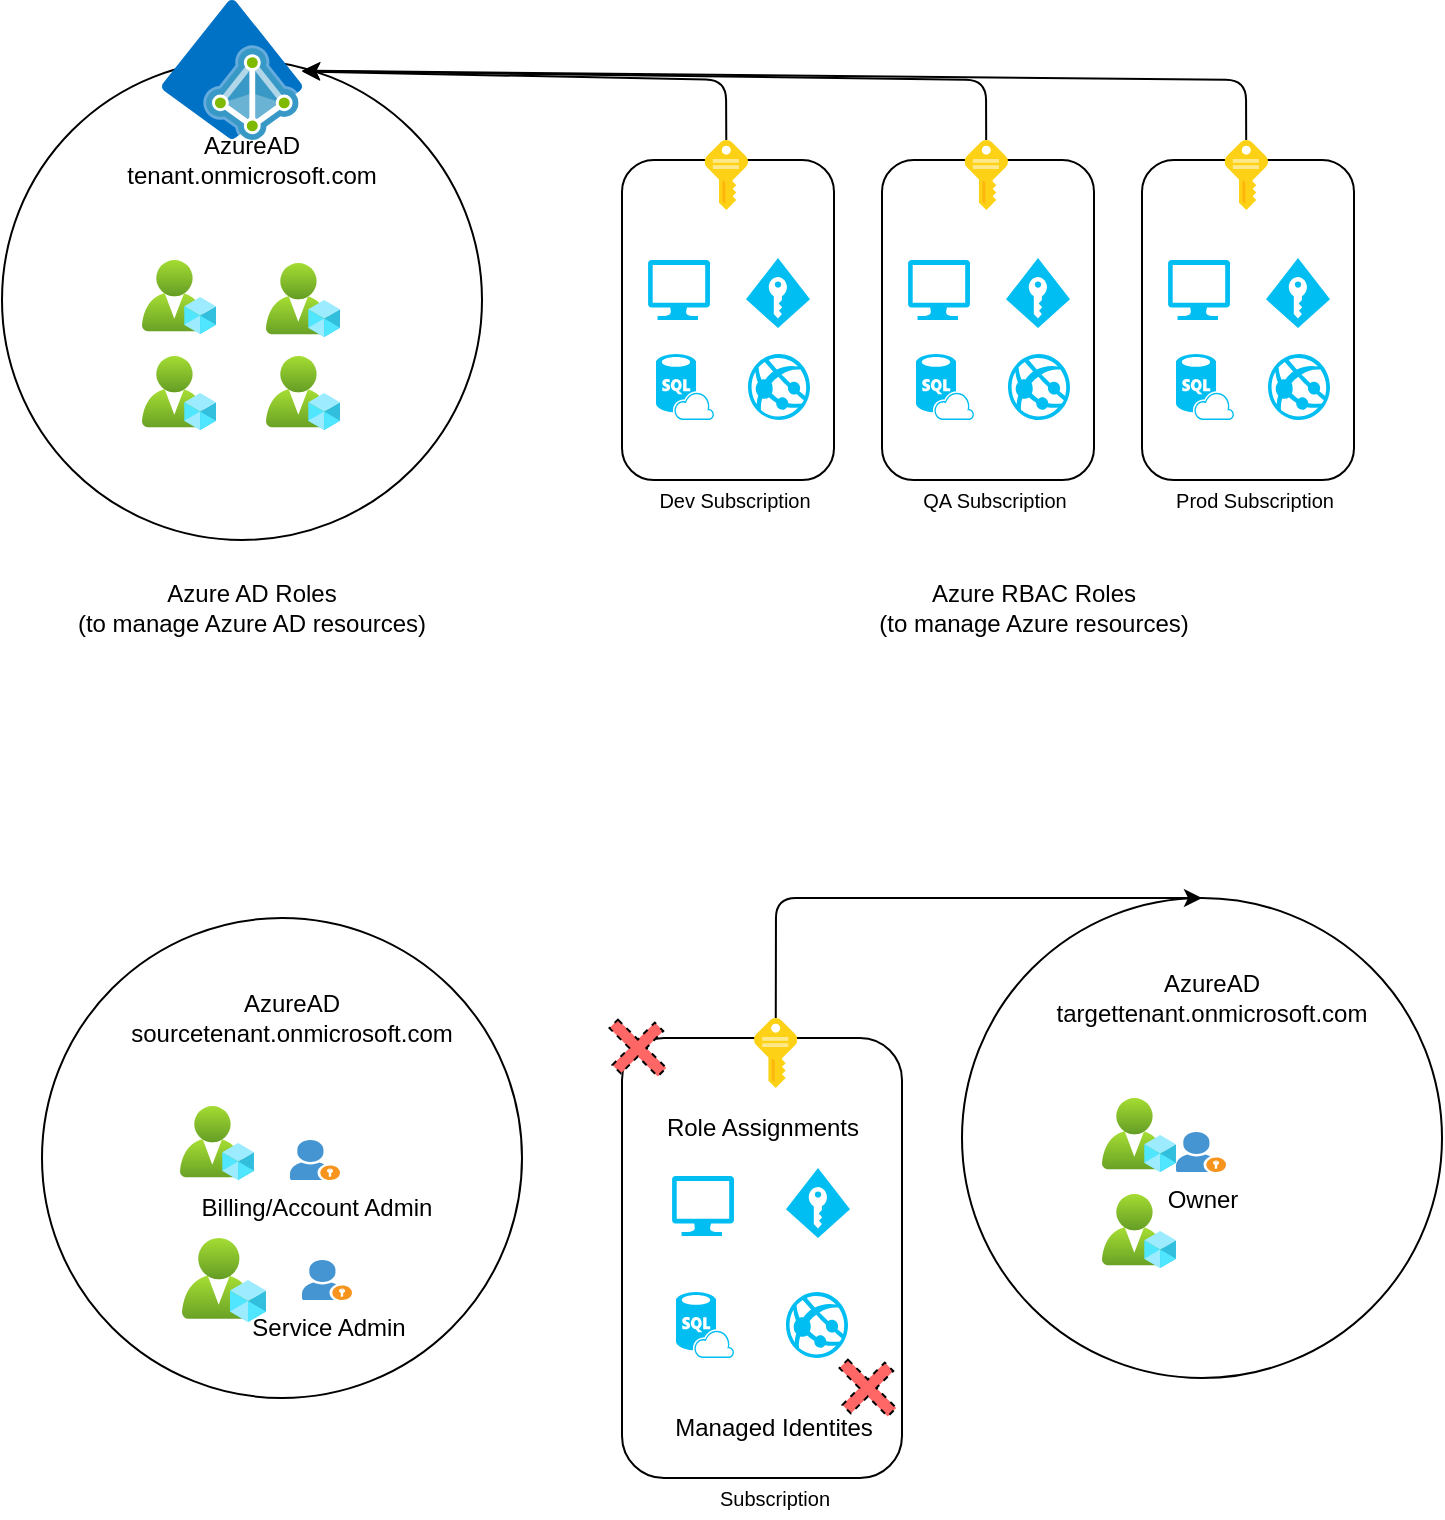 <mxfile>
    <diagram id="Jj9IaXUytLdeP4_9YPIX" name="Page-1">
        <mxGraphModel dx="1146" dy="614" grid="1" gridSize="10" guides="1" tooltips="1" connect="1" arrows="1" fold="1" page="1" pageScale="1" pageWidth="827" pageHeight="1169" math="0" shadow="0">
            <root>
                <mxCell id="0"/>
                <mxCell id="1" parent="0"/>
                <mxCell id="11" value="" style="ellipse;whiteSpace=wrap;html=1;aspect=fixed;fillColor=none;" vertex="1" parent="1">
                    <mxGeometry x="40" y="121" width="240" height="240" as="geometry"/>
                </mxCell>
                <mxCell id="2" value="" style="sketch=0;aspect=fixed;html=1;points=[];align=center;image;fontSize=12;image=img/lib/mscae/Azure_AD_Domain_Services.svg;" vertex="1" parent="1">
                    <mxGeometry x="120" y="91" width="70" height="70" as="geometry"/>
                </mxCell>
                <mxCell id="7" style="edgeStyle=none;html=1;exitX=0.5;exitY=0;exitDx=0;exitDy=0;startArrow=none;" edge="1" parent="1" source="19" target="2">
                    <mxGeometry relative="1" as="geometry">
                        <mxPoint x="200" y="126" as="targetPoint"/>
                        <Array as="points">
                            <mxPoint x="402" y="131"/>
                        </Array>
                    </mxGeometry>
                </mxCell>
                <mxCell id="13" value="" style="aspect=fixed;html=1;points=[];align=center;image;fontSize=12;image=img/lib/azure2/intune/Azure_AD_Roles_and_Administrators.svg;fillColor=none;" vertex="1" parent="1">
                    <mxGeometry x="110" y="221" width="37" height="37" as="geometry"/>
                </mxCell>
                <mxCell id="14" value="" style="aspect=fixed;html=1;points=[];align=center;image;fontSize=12;image=img/lib/azure2/intune/Azure_AD_Roles_and_Administrators.svg;fillColor=none;" vertex="1" parent="1">
                    <mxGeometry x="172" y="222.5" width="37" height="37" as="geometry"/>
                </mxCell>
                <mxCell id="15" value="" style="aspect=fixed;html=1;points=[];align=center;image;fontSize=12;image=img/lib/azure2/intune/Azure_AD_Roles_and_Administrators.svg;fillColor=none;" vertex="1" parent="1">
                    <mxGeometry x="110" y="269" width="37" height="37" as="geometry"/>
                </mxCell>
                <mxCell id="16" value="" style="aspect=fixed;html=1;points=[];align=center;image;fontSize=12;image=img/lib/azure2/intune/Azure_AD_Roles_and_Administrators.svg;fillColor=none;" vertex="1" parent="1">
                    <mxGeometry x="172" y="269" width="37" height="37" as="geometry"/>
                </mxCell>
                <mxCell id="17" value="AzureAD&lt;br&gt;tenant.onmicrosoft.com" style="text;html=1;strokeColor=none;fillColor=none;align=center;verticalAlign=middle;whiteSpace=wrap;rounded=0;" vertex="1" parent="1">
                    <mxGeometry x="110" y="161" width="110" height="20" as="geometry"/>
                </mxCell>
                <mxCell id="28" value="" style="group" vertex="1" connectable="0" parent="1">
                    <mxGeometry x="350" y="161" width="106" height="190" as="geometry"/>
                </mxCell>
                <mxCell id="5" value="" style="rounded=1;whiteSpace=wrap;html=1;align=center;" vertex="1" parent="28">
                    <mxGeometry y="10" width="106" height="160" as="geometry"/>
                </mxCell>
                <mxCell id="19" value="" style="sketch=0;aspect=fixed;html=1;points=[];align=center;image;fontSize=12;image=img/lib/mscae/Key.svg;fillColor=none;" vertex="1" parent="28">
                    <mxGeometry x="41.3" width="21.7" height="35" as="geometry"/>
                </mxCell>
                <mxCell id="23" value="" style="verticalLabelPosition=bottom;html=1;verticalAlign=top;align=center;strokeColor=none;fillColor=#00BEF2;shape=mxgraph.azure.sql_database_sql_azure;fontSize=10;" vertex="1" parent="28">
                    <mxGeometry x="17" y="107" width="29" height="33" as="geometry"/>
                </mxCell>
                <mxCell id="24" value="" style="verticalLabelPosition=bottom;html=1;verticalAlign=top;align=center;strokeColor=none;fillColor=#00BEF2;shape=mxgraph.azure.computer;pointerEvents=1;fontSize=10;" vertex="1" parent="28">
                    <mxGeometry x="13" y="60" width="31" height="30" as="geometry"/>
                </mxCell>
                <mxCell id="25" value="" style="verticalLabelPosition=bottom;html=1;verticalAlign=top;align=center;strokeColor=none;fillColor=#00BEF2;shape=mxgraph.azure.azure_website;pointerEvents=1;fontSize=10;" vertex="1" parent="28">
                    <mxGeometry x="63" y="107" width="31" height="33" as="geometry"/>
                </mxCell>
                <mxCell id="26" value="" style="verticalLabelPosition=bottom;html=1;verticalAlign=top;align=center;strokeColor=none;fillColor=#00BEF2;shape=mxgraph.azure.access_control;fontSize=10;" vertex="1" parent="28">
                    <mxGeometry x="62" y="59" width="32" height="35" as="geometry"/>
                </mxCell>
                <mxCell id="27" value="Dev Subscription" style="text;html=1;strokeColor=none;fillColor=none;align=center;verticalAlign=middle;whiteSpace=wrap;rounded=0;fontSize=10;" vertex="1" parent="28">
                    <mxGeometry x="7" y="170" width="99" height="20" as="geometry"/>
                </mxCell>
                <mxCell id="29" value="" style="group" vertex="1" connectable="0" parent="1">
                    <mxGeometry x="480" y="161" width="106" height="190" as="geometry"/>
                </mxCell>
                <mxCell id="30" value="" style="rounded=1;whiteSpace=wrap;html=1;align=center;" vertex="1" parent="29">
                    <mxGeometry y="10" width="106" height="160" as="geometry"/>
                </mxCell>
                <mxCell id="31" value="" style="sketch=0;aspect=fixed;html=1;points=[];align=center;image;fontSize=12;image=img/lib/mscae/Key.svg;fillColor=none;" vertex="1" parent="29">
                    <mxGeometry x="41.3" width="21.7" height="35" as="geometry"/>
                </mxCell>
                <mxCell id="32" value="" style="verticalLabelPosition=bottom;html=1;verticalAlign=top;align=center;strokeColor=none;fillColor=#00BEF2;shape=mxgraph.azure.sql_database_sql_azure;fontSize=10;" vertex="1" parent="29">
                    <mxGeometry x="17" y="107" width="29" height="33" as="geometry"/>
                </mxCell>
                <mxCell id="33" value="" style="verticalLabelPosition=bottom;html=1;verticalAlign=top;align=center;strokeColor=none;fillColor=#00BEF2;shape=mxgraph.azure.computer;pointerEvents=1;fontSize=10;" vertex="1" parent="29">
                    <mxGeometry x="13" y="60" width="31" height="30" as="geometry"/>
                </mxCell>
                <mxCell id="34" value="" style="verticalLabelPosition=bottom;html=1;verticalAlign=top;align=center;strokeColor=none;fillColor=#00BEF2;shape=mxgraph.azure.azure_website;pointerEvents=1;fontSize=10;" vertex="1" parent="29">
                    <mxGeometry x="63" y="107" width="31" height="33" as="geometry"/>
                </mxCell>
                <mxCell id="35" value="" style="verticalLabelPosition=bottom;html=1;verticalAlign=top;align=center;strokeColor=none;fillColor=#00BEF2;shape=mxgraph.azure.access_control;fontSize=10;" vertex="1" parent="29">
                    <mxGeometry x="62" y="59" width="32" height="35" as="geometry"/>
                </mxCell>
                <mxCell id="36" value="QA Subscription" style="text;html=1;strokeColor=none;fillColor=none;align=center;verticalAlign=middle;whiteSpace=wrap;rounded=0;fontSize=10;" vertex="1" parent="29">
                    <mxGeometry x="7" y="170" width="99" height="20" as="geometry"/>
                </mxCell>
                <mxCell id="37" value="" style="group" vertex="1" connectable="0" parent="1">
                    <mxGeometry x="610" y="161" width="106" height="190" as="geometry"/>
                </mxCell>
                <mxCell id="38" value="" style="rounded=1;whiteSpace=wrap;html=1;align=center;" vertex="1" parent="37">
                    <mxGeometry y="10" width="106" height="160" as="geometry"/>
                </mxCell>
                <mxCell id="39" value="" style="sketch=0;aspect=fixed;html=1;points=[];align=center;image;fontSize=12;image=img/lib/mscae/Key.svg;fillColor=none;" vertex="1" parent="37">
                    <mxGeometry x="41.3" width="21.7" height="35" as="geometry"/>
                </mxCell>
                <mxCell id="40" value="" style="verticalLabelPosition=bottom;html=1;verticalAlign=top;align=center;strokeColor=none;fillColor=#00BEF2;shape=mxgraph.azure.sql_database_sql_azure;fontSize=10;" vertex="1" parent="37">
                    <mxGeometry x="17" y="107" width="29" height="33" as="geometry"/>
                </mxCell>
                <mxCell id="41" value="" style="verticalLabelPosition=bottom;html=1;verticalAlign=top;align=center;strokeColor=none;fillColor=#00BEF2;shape=mxgraph.azure.computer;pointerEvents=1;fontSize=10;" vertex="1" parent="37">
                    <mxGeometry x="13" y="60" width="31" height="30" as="geometry"/>
                </mxCell>
                <mxCell id="42" value="" style="verticalLabelPosition=bottom;html=1;verticalAlign=top;align=center;strokeColor=none;fillColor=#00BEF2;shape=mxgraph.azure.azure_website;pointerEvents=1;fontSize=10;" vertex="1" parent="37">
                    <mxGeometry x="63" y="107" width="31" height="33" as="geometry"/>
                </mxCell>
                <mxCell id="43" value="" style="verticalLabelPosition=bottom;html=1;verticalAlign=top;align=center;strokeColor=none;fillColor=#00BEF2;shape=mxgraph.azure.access_control;fontSize=10;" vertex="1" parent="37">
                    <mxGeometry x="62" y="59" width="32" height="35" as="geometry"/>
                </mxCell>
                <mxCell id="44" value="Prod Subscription" style="text;html=1;strokeColor=none;fillColor=none;align=center;verticalAlign=middle;whiteSpace=wrap;rounded=0;fontSize=10;" vertex="1" parent="37">
                    <mxGeometry x="7" y="170" width="99" height="20" as="geometry"/>
                </mxCell>
                <mxCell id="45" style="edgeStyle=none;html=1;fontSize=10;" edge="1" parent="1" source="31" target="2">
                    <mxGeometry relative="1" as="geometry">
                        <Array as="points">
                            <mxPoint x="532" y="131"/>
                        </Array>
                    </mxGeometry>
                </mxCell>
                <mxCell id="46" style="edgeStyle=none;html=1;fontSize=10;" edge="1" parent="1" source="39" target="2">
                    <mxGeometry relative="1" as="geometry">
                        <Array as="points">
                            <mxPoint x="662" y="131"/>
                        </Array>
                    </mxGeometry>
                </mxCell>
                <mxCell id="47" value="&lt;font style=&quot;font-size: 12px&quot;&gt;Azure AD Roles &lt;br&gt;(to manage Azure AD resources)&lt;/font&gt;" style="text;html=1;strokeColor=none;fillColor=none;align=center;verticalAlign=middle;whiteSpace=wrap;rounded=0;fontSize=10;" vertex="1" parent="1">
                    <mxGeometry x="65" y="380" width="200" height="30" as="geometry"/>
                </mxCell>
                <mxCell id="48" value="&lt;font style=&quot;font-size: 12px&quot;&gt;Azure RBAC Roles &lt;br&gt;(to manage Azure resources)&lt;/font&gt;" style="text;html=1;strokeColor=none;fillColor=none;align=center;verticalAlign=middle;whiteSpace=wrap;rounded=0;fontSize=10;" vertex="1" parent="1">
                    <mxGeometry x="456" y="380" width="200" height="30" as="geometry"/>
                </mxCell>
                <mxCell id="56" value="" style="ellipse;whiteSpace=wrap;html=1;aspect=fixed;fillColor=none;" vertex="1" parent="1">
                    <mxGeometry x="60" y="550" width="240" height="240" as="geometry"/>
                </mxCell>
                <mxCell id="57" value="" style="aspect=fixed;html=1;points=[];align=center;image;fontSize=12;image=img/lib/azure2/intune/Azure_AD_Roles_and_Administrators.svg;fillColor=none;" vertex="1" parent="1">
                    <mxGeometry x="129" y="644" width="37" height="37" as="geometry"/>
                </mxCell>
                <mxCell id="59" value="" style="aspect=fixed;html=1;points=[];align=center;image;fontSize=12;image=img/lib/azure2/intune/Azure_AD_Roles_and_Administrators.svg;fillColor=none;" vertex="1" parent="1">
                    <mxGeometry x="130" y="710" width="42" height="42" as="geometry"/>
                </mxCell>
                <mxCell id="61" value="AzureAD&lt;br&gt;sourcetenant.onmicrosoft.com" style="text;html=1;strokeColor=none;fillColor=none;align=center;verticalAlign=middle;whiteSpace=wrap;rounded=0;" vertex="1" parent="1">
                    <mxGeometry x="130" y="590" width="110" height="20" as="geometry"/>
                </mxCell>
                <mxCell id="63" value="" style="ellipse;whiteSpace=wrap;html=1;aspect=fixed;fillColor=none;" vertex="1" parent="1">
                    <mxGeometry x="520" y="540" width="240" height="240" as="geometry"/>
                </mxCell>
                <mxCell id="64" value="" style="aspect=fixed;html=1;points=[];align=center;image;fontSize=12;image=img/lib/azure2/intune/Azure_AD_Roles_and_Administrators.svg;fillColor=none;" vertex="1" parent="1">
                    <mxGeometry x="590" y="640" width="37" height="37" as="geometry"/>
                </mxCell>
                <mxCell id="66" value="" style="aspect=fixed;html=1;points=[];align=center;image;fontSize=12;image=img/lib/azure2/intune/Azure_AD_Roles_and_Administrators.svg;fillColor=none;" vertex="1" parent="1">
                    <mxGeometry x="590" y="688" width="37" height="37" as="geometry"/>
                </mxCell>
                <mxCell id="68" value="AzureAD&lt;br&gt;targettenant.onmicrosoft.com" style="text;html=1;strokeColor=none;fillColor=none;align=center;verticalAlign=middle;whiteSpace=wrap;rounded=0;" vertex="1" parent="1">
                    <mxGeometry x="590" y="580" width="110" height="20" as="geometry"/>
                </mxCell>
                <mxCell id="69" value="&lt;span style=&quot;color: rgba(0 , 0 , 0 , 0) ; font-family: monospace ; font-size: 0px&quot;&gt;%3CmxGraphModel%3E%3Croot%3E%3CmxCell%20id%3D%220%22%2F%3E%3CmxCell%20id%3D%221%22%20parent%3D%220%22%2F%3E%3CmxCell%20id%3D%222%22%20value%3D%22Role%20Assignments%22%20style%3D%22text%3Bhtml%3D1%3BstrokeColor%3Dnone%3BfillColor%3Dnone%3Balign%3Dcenter%3BverticalAlign%3Dmiddle%3BwhiteSpace%3Dwrap%3Brounded%3D0%3BfontSize%3D12%3B%22%20vertex%3D%221%22%20parent%3D%221%22%3E%3CmxGeometry%20x%3D%22371%22%20y%3D%22640%22%20width%3D%2299%22%20height%3D%2230%22%20as%3D%22geometry%22%2F%3E%3C%2FmxCell%3E%3C%2Froot%3E%3C%2FmxGraphModel%3E&lt;/span&gt;" style="rounded=1;whiteSpace=wrap;html=1;align=center;" vertex="1" parent="1">
                    <mxGeometry x="350" y="610" width="140" height="220" as="geometry"/>
                </mxCell>
                <mxCell id="70" value="" style="verticalLabelPosition=bottom;html=1;verticalAlign=top;align=center;strokeColor=none;fillColor=#00BEF2;shape=mxgraph.azure.sql_database_sql_azure;fontSize=10;" vertex="1" parent="1">
                    <mxGeometry x="377" y="737" width="29" height="33" as="geometry"/>
                </mxCell>
                <mxCell id="71" value="" style="verticalLabelPosition=bottom;html=1;verticalAlign=top;align=center;strokeColor=none;fillColor=#00BEF2;shape=mxgraph.azure.computer;pointerEvents=1;fontSize=10;" vertex="1" parent="1">
                    <mxGeometry x="375" y="679" width="31" height="30" as="geometry"/>
                </mxCell>
                <mxCell id="72" value="" style="verticalLabelPosition=bottom;html=1;verticalAlign=top;align=center;strokeColor=none;fillColor=#00BEF2;shape=mxgraph.azure.azure_website;pointerEvents=1;fontSize=10;" vertex="1" parent="1">
                    <mxGeometry x="432" y="737" width="31" height="33" as="geometry"/>
                </mxCell>
                <mxCell id="73" value="" style="verticalLabelPosition=bottom;html=1;verticalAlign=top;align=center;strokeColor=none;fillColor=#00BEF2;shape=mxgraph.azure.access_control;fontSize=10;" vertex="1" parent="1">
                    <mxGeometry x="432" y="675" width="32" height="35" as="geometry"/>
                </mxCell>
                <mxCell id="74" value="Subscription" style="text;html=1;strokeColor=none;fillColor=none;align=center;verticalAlign=middle;whiteSpace=wrap;rounded=0;fontSize=10;" vertex="1" parent="1">
                    <mxGeometry x="377" y="830" width="99" height="20" as="geometry"/>
                </mxCell>
                <mxCell id="76" style="edgeStyle=none;html=1;fontSize=12;entryX=0.5;entryY=0;entryDx=0;entryDy=0;" edge="1" parent="1" source="75" target="63">
                    <mxGeometry relative="1" as="geometry">
                        <Array as="points">
                            <mxPoint x="427" y="540"/>
                        </Array>
                    </mxGeometry>
                </mxCell>
                <mxCell id="75" value="" style="sketch=0;aspect=fixed;html=1;points=[];align=center;image;fontSize=12;image=img/lib/mscae/Key.svg;fillColor=none;" vertex="1" parent="1">
                    <mxGeometry x="416.0" y="600" width="21.7" height="35" as="geometry"/>
                </mxCell>
                <mxCell id="79" value="Role Assignments" style="text;html=1;strokeColor=none;fillColor=none;align=center;verticalAlign=middle;whiteSpace=wrap;rounded=0;fontSize=12;" vertex="1" parent="1">
                    <mxGeometry x="371" y="640" width="99" height="30" as="geometry"/>
                </mxCell>
                <mxCell id="81" value="" style="shape=cross;whiteSpace=wrap;html=1;dashed=1;fontSize=12;fillColor=#FF6666;rotation=45;" vertex="1" parent="1">
                    <mxGeometry x="340.84" y="600" width="34.16" height="30" as="geometry"/>
                </mxCell>
                <mxCell id="82" value="Managed Identites" style="text;html=1;strokeColor=none;fillColor=none;align=center;verticalAlign=middle;whiteSpace=wrap;rounded=0;fontSize=12;" vertex="1" parent="1">
                    <mxGeometry x="370.5" y="790" width="109.5" height="30" as="geometry"/>
                </mxCell>
                <mxCell id="83" value="" style="shape=cross;whiteSpace=wrap;html=1;dashed=1;fontSize=12;fillColor=#FF6666;rotation=45;" vertex="1" parent="1">
                    <mxGeometry x="455.84" y="770" width="34.16" height="30" as="geometry"/>
                </mxCell>
                <mxCell id="84" value="Billing/Account Admin" style="shadow=0;dashed=0;html=1;strokeColor=none;fillColor=#4495D1;labelPosition=center;verticalLabelPosition=bottom;verticalAlign=top;align=center;outlineConnect=0;shape=mxgraph.veeam.portal_admin;fontSize=12;" vertex="1" parent="1">
                    <mxGeometry x="184" y="661" width="25" height="20" as="geometry"/>
                </mxCell>
                <mxCell id="86" value="Owner" style="shadow=0;dashed=0;html=1;strokeColor=none;fillColor=#4495D1;labelPosition=center;verticalLabelPosition=bottom;verticalAlign=top;align=center;outlineConnect=0;shape=mxgraph.veeam.portal_admin;fontSize=12;" vertex="1" parent="1">
                    <mxGeometry x="627" y="657" width="25" height="20" as="geometry"/>
                </mxCell>
                <mxCell id="88" value="Service Admin" style="shadow=0;dashed=0;html=1;strokeColor=none;fillColor=#4495D1;labelPosition=center;verticalLabelPosition=bottom;verticalAlign=top;align=center;outlineConnect=0;shape=mxgraph.veeam.portal_admin;fontSize=12;" vertex="1" parent="1">
                    <mxGeometry x="190" y="721" width="25" height="20" as="geometry"/>
                </mxCell>
            </root>
        </mxGraphModel>
    </diagram>
</mxfile>